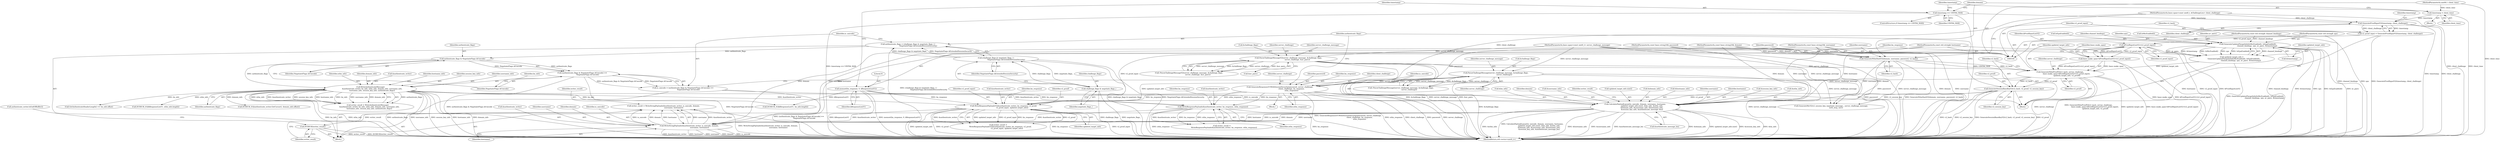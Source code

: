 digraph "0_Chrome_9cfe470d793da6e09b966d435c8fa2ba1625d5fe_3@API" {
"1000336" [label="(Call,writer_result = WriteStringPayloads(&authenticate_writer, is_unicode, domain,\n                                      username, hostname))"];
"1000338" [label="(Call,WriteStringPayloads(&authenticate_writer, is_unicode, domain,\n                                      username, hostname))"];
"1000303" [label="(Call,WriteResponsePayloadsV2(&authenticate_writer, lm_response, v2_proof,\n                                v2_proof_input, updated_target_info))"];
"1000264" [label="(Call,WriteAuthenticateMessage(\n      &authenticate_writer, lm_info, ntlm_info, domain_info, username_info,\n      hostname_info, session_key_info, authenticate_flags))"];
"1000229" [label="(Call,authenticate_flags & NegotiateFlags::kUnicode)"];
"1000218" [label="(Call,authenticate_flags = (challenge_flags & negotiate_flags_) |\n                                      NegotiateFlags::kExtendedSessionSecurity)"];
"1000220" [label="(Call,(challenge_flags & negotiate_flags_) |\n                                      NegotiateFlags::kExtendedSessionSecurity)"];
"1000221" [label="(Call,challenge_flags & negotiate_flags_)"];
"1000163" [label="(Call,memset(lm_response, 0, kResponseLenV1))"];
"1000211" [label="(Call,GenerateResponsesV1WithSessionSecurity(password, server_challenge,\n                                           client_challenge, lm_response,\n                                           ntlm_response))"];
"1000103" [label="(MethodParameterIn,const base::string16& password)"];
"1000204" [label="(Call,ParseChallengeMessage(server_challenge_message, &challenge_flags,\n                               server_challenge))"];
"1000109" [label="(MethodParameterIn,base::span<const uint8_t> server_challenge_message)"];
"1000108" [label="(MethodParameterIn,base::span<const uint8_t, kChallengeLen> client_challenge)"];
"1000196" [label="(Call,GenerateSessionBaseKeyV2(v2_hash, v2_proof, v2_session_key))"];
"1000186" [label="(Call,GenerateNtlmProofV2(v2_hash, server_challenge,\n                        base::make_span<kProofInputLenV2>(v2_proof_input),\n                         updated_target_info, v2_proof))"];
"1000176" [label="(Call,GenerateNtlmHashV2(domain, username, password, v2_hash))"];
"1000101" [label="(MethodParameterIn,const base::string16& domain)"];
"1000102" [label="(MethodParameterIn,const base::string16& username)"];
"1000143" [label="(Call,ParseChallengeMessageV2(server_challenge_message, &challenge_flags,\n                                 server_challenge, &av_pairs))"];
"1000189" [label="(Call,base::make_span<kProofInputLenV2>(v2_proof_input))"];
"1000191" [label="(Call,kProofInputLenV2>(v2_proof_input))"];
"1000181" [label="(Call,v2_proof_input = GenerateProofInputV2(timestamp, client_challenge))"];
"1000183" [label="(Call,GenerateProofInputV2(timestamp, client_challenge))"];
"1000168" [label="(Call,timestamp == UINT64_MAX)"];
"1000172" [label="(Call,timestamp = client_time)"];
"1000107" [label="(MethodParameterIn,uint64_t client_time)"];
"1000153" [label="(Call,updated_target_info =\n        GenerateUpdatedTargetInfo(IsMicEnabled(), IsEpaEnabled(),\n                                  channel_bindings, spn, av_pairs, &timestamp))"];
"1000155" [label="(Call,GenerateUpdatedTargetInfo(IsMicEnabled(), IsEpaEnabled(),\n                                  channel_bindings, spn, av_pairs, &timestamp))"];
"1000105" [label="(MethodParameterIn,const std::string& channel_bindings)"];
"1000106" [label="(MethodParameterIn,const std::string& spn)"];
"1000324" [label="(Call,WriteResponsePayloads(&authenticate_writer, lm_response, ntlm_response))"];
"1000240" [label="(Call,CalculatePayloadLayout(is_unicode, domain, username, hostname,\n                         updated_target_info.size(), &lm_info, &ntlm_info,\n                         &domain_info, &username_info, &hostname_info,\n                         &session_key_info, &authenticate_message_len))"];
"1000226" [label="(Call,is_unicode = (authenticate_flags & NegotiateFlags::kUnicode) ==\n                    NegotiateFlags::kUnicode)"];
"1000228" [label="(Call,(authenticate_flags & NegotiateFlags::kUnicode) ==\n                    NegotiateFlags::kUnicode)"];
"1000104" [label="(MethodParameterIn,const std::string& hostname)"];
"1000345" [label="(Call,DCHECK(writer_result))"];
"1000219" [label="(Identifier,authenticate_flags)"];
"1000263" [label="(Identifier,writer_result)"];
"1000163" [label="(Call,memset(lm_response, 0, kResponseLenV1))"];
"1000272" [label="(Identifier,session_key_info)"];
"1000191" [label="(Call,kProofInputLenV2>(v2_proof_input))"];
"1000156" [label="(Call,IsMicEnabled())"];
"1000245" [label="(Call,updated_target_info.size())"];
"1000161" [label="(Call,&timestamp)"];
"1000250" [label="(Call,&domain_info)"];
"1000303" [label="(Call,WriteResponsePayloadsV2(&authenticate_writer, lm_response, v2_proof,\n                                v2_proof_input, updated_target_info))"];
"1000213" [label="(Identifier,server_challenge)"];
"1000176" [label="(Call,GenerateNtlmHashV2(domain, username, password, v2_hash))"];
"1000199" [label="(Identifier,v2_session_key)"];
"1000232" [label="(Identifier,NegotiateFlags::kUnicode)"];
"1000179" [label="(Identifier,password)"];
"1000192" [label="(Identifier,kProofInputLenV2)"];
"1000107" [label="(MethodParameterIn,uint64_t client_time)"];
"1000229" [label="(Call,authenticate_flags & NegotiateFlags::kUnicode)"];
"1000165" [label="(Literal,0)"];
"1000143" [label="(Call,ParseChallengeMessageV2(server_challenge_message, &challenge_flags,\n                                 server_challenge, &av_pairs))"];
"1000154" [label="(Identifier,updated_target_info)"];
"1000254" [label="(Call,&hostname_info)"];
"1000345" [label="(Call,DCHECK(writer_result))"];
"1000304" [label="(Call,&authenticate_writer)"];
"1000196" [label="(Call,GenerateSessionBaseKeyV2(v2_hash, v2_proof, v2_session_key))"];
"1000312" [label="(Call,DCHECK_EQ(kResponseLenV1, lm_info.length))"];
"1000230" [label="(Identifier,authenticate_flags)"];
"1000270" [label="(Identifier,username_info)"];
"1000172" [label="(Call,timestamp = client_time)"];
"1000222" [label="(Identifier,challenge_flags)"];
"1000344" [label="(Identifier,hostname)"];
"1000186" [label="(Call,GenerateNtlmProofV2(v2_hash, server_challenge,\n                        base::make_span<kProofInputLenV2>(v2_proof_input),\n                         updated_target_info, v2_proof))"];
"1000327" [label="(Identifier,lm_response)"];
"1000147" [label="(Identifier,server_challenge)"];
"1000183" [label="(Call,GenerateProofInputV2(timestamp, client_challenge))"];
"1000101" [label="(MethodParameterIn,const base::string16& domain)"];
"1000212" [label="(Identifier,password)"];
"1000228" [label="(Call,(authenticate_flags & NegotiateFlags::kUnicode) ==\n                    NegotiateFlags::kUnicode)"];
"1000306" [label="(Identifier,lm_response)"];
"1000293" [label="(Call,GetAuthenticateHeaderLength() == lm_info.offset)"];
"1000185" [label="(Identifier,client_challenge)"];
"1000166" [label="(Identifier,kResponseLenV1)"];
"1000104" [label="(MethodParameterIn,const std::string& hostname)"];
"1000373" [label="(MethodReturn,std::vector<uint8_t>)"];
"1000243" [label="(Identifier,username)"];
"1000142" [label="(Call,!ParseChallengeMessageV2(server_challenge_message, &challenge_flags,\n                                 server_challenge, &av_pairs))"];
"1000177" [label="(Identifier,domain)"];
"1000328" [label="(Identifier,ntlm_response)"];
"1000211" [label="(Call,GenerateResponsesV1WithSessionSecurity(password, server_challenge,\n                                           client_challenge, lm_response,\n                                           ntlm_response))"];
"1000203" [label="(Call,!ParseChallengeMessage(server_challenge_message, &challenge_flags,\n                               server_challenge))"];
"1000148" [label="(Call,&av_pairs)"];
"1000170" [label="(Identifier,UINT64_MAX)"];
"1000339" [label="(Call,&authenticate_writer)"];
"1000309" [label="(Identifier,updated_target_info)"];
"1000167" [label="(ControlStructure,if (timestamp == UINT64_MAX))"];
"1000205" [label="(Identifier,server_challenge_message)"];
"1000174" [label="(Identifier,client_time)"];
"1000164" [label="(Identifier,lm_response)"];
"1000184" [label="(Identifier,timestamp)"];
"1000307" [label="(Identifier,v2_proof)"];
"1000190" [label="(Identifier,base::make_span)"];
"1000182" [label="(Identifier,v2_proof_input)"];
"1000346" [label="(Identifier,writer_result)"];
"1000343" [label="(Identifier,username)"];
"1000221" [label="(Call,challenge_flags & negotiate_flags_)"];
"1000139" [label="(Block,)"];
"1000244" [label="(Identifier,hostname)"];
"1000267" [label="(Identifier,lm_info)"];
"1000231" [label="(Identifier,NegotiateFlags::kUnicode)"];
"1000342" [label="(Identifier,domain)"];
"1000160" [label="(Identifier,av_pairs)"];
"1000240" [label="(Call,CalculatePayloadLayout(is_unicode, domain, username, hostname,\n                         updated_target_info.size(), &lm_info, &ntlm_info,\n                         &domain_info, &username_info, &hostname_info,\n                         &session_key_info, &authenticate_message_len))"];
"1000268" [label="(Identifier,ntlm_info)"];
"1000324" [label="(Call,WriteResponsePayloads(&authenticate_writer, lm_response, ntlm_response))"];
"1000224" [label="(Identifier,NegotiateFlags::kExtendedSessionSecurity)"];
"1000157" [label="(Call,IsEpaEnabled())"];
"1000103" [label="(MethodParameterIn,const base::string16& password)"];
"1000158" [label="(Identifier,channel_bindings)"];
"1000187" [label="(Identifier,v2_hash)"];
"1000215" [label="(Identifier,lm_response)"];
"1000201" [label="(Block,)"];
"1000317" [label="(Call,DCHECK_EQ(kResponseLenV1, ntlm_info.length))"];
"1000169" [label="(Identifier,timestamp)"];
"1000189" [label="(Call,base::make_span<kProofInputLenV2>(v2_proof_input))"];
"1000109" [label="(MethodParameterIn,base::span<const uint8_t> server_challenge_message)"];
"1000256" [label="(Call,&session_key_info)"];
"1000168" [label="(Call,timestamp == UINT64_MAX)"];
"1000188" [label="(Identifier,server_challenge)"];
"1000181" [label="(Call,v2_proof_input = GenerateProofInputV2(timestamp, client_challenge))"];
"1000264" [label="(Call,WriteAuthenticateMessage(\n      &authenticate_writer, lm_info, ntlm_info, domain_info, username_info,\n      hostname_info, session_key_info, authenticate_flags))"];
"1000338" [label="(Call,WriteStringPayloads(&authenticate_writer, is_unicode, domain,\n                                      username, hostname))"];
"1000348" [label="(Call,authenticate_writer.IsEndOfBuffer())"];
"1000322" [label="(Call,writer_result =\n        WriteResponsePayloads(&authenticate_writer, lm_response, ntlm_response))"];
"1000206" [label="(Call,&challenge_flags)"];
"1000159" [label="(Identifier,spn)"];
"1000110" [label="(Block,)"];
"1000195" [label="(Identifier,v2_proof)"];
"1000220" [label="(Call,(challenge_flags & negotiate_flags_) |\n                                      NegotiateFlags::kExtendedSessionSecurity)"];
"1000153" [label="(Call,updated_target_info =\n        GenerateUpdatedTargetInfo(IsMicEnabled(), IsEpaEnabled(),\n                                  channel_bindings, spn, av_pairs, &timestamp))"];
"1000218" [label="(Call,authenticate_flags = (challenge_flags & negotiate_flags_) |\n                                      NegotiateFlags::kExtendedSessionSecurity)"];
"1000325" [label="(Call,&authenticate_writer)"];
"1000180" [label="(Identifier,v2_hash)"];
"1000223" [label="(Identifier,negotiate_flags_)"];
"1000144" [label="(Identifier,server_challenge_message)"];
"1000248" [label="(Call,&ntlm_info)"];
"1000246" [label="(Call,&lm_info)"];
"1000198" [label="(Identifier,v2_proof)"];
"1000197" [label="(Identifier,v2_hash)"];
"1000269" [label="(Identifier,domain_info)"];
"1000273" [label="(Identifier,authenticate_flags)"];
"1000331" [label="(Call,DCHECK_EQ(authenticate_writer.GetCursor(), domain_info.offset))"];
"1000265" [label="(Call,&authenticate_writer)"];
"1000365" [label="(Call,GenerateMicV2(v2_session_key, negotiate_message_, server_challenge_message,\n                  auth_msg, mic))"];
"1000155" [label="(Call,GenerateUpdatedTargetInfo(IsMicEnabled(), IsEpaEnabled(),\n                                  channel_bindings, spn, av_pairs, &timestamp))"];
"1000194" [label="(Identifier,updated_target_info)"];
"1000271" [label="(Identifier,hostname_info)"];
"1000108" [label="(MethodParameterIn,base::span<const uint8_t, kChallengeLen> client_challenge)"];
"1000204" [label="(Call,ParseChallengeMessage(server_challenge_message, &challenge_flags,\n                               server_challenge))"];
"1000214" [label="(Identifier,client_challenge)"];
"1000216" [label="(Identifier,ntlm_response)"];
"1000242" [label="(Identifier,domain)"];
"1000262" [label="(Call,writer_result = WriteAuthenticateMessage(\n      &authenticate_writer, lm_info, ntlm_info, domain_info, username_info,\n      hostname_info, session_key_info, authenticate_flags))"];
"1000258" [label="(Call,&authenticate_message_len)"];
"1000102" [label="(MethodParameterIn,const base::string16& username)"];
"1000178" [label="(Identifier,username)"];
"1000341" [label="(Identifier,is_unicode)"];
"1000173" [label="(Identifier,timestamp)"];
"1000301" [label="(Call,writer_result =\n        WriteResponsePayloadsV2(&authenticate_writer, lm_response, v2_proof,\n                                v2_proof_input, updated_target_info))"];
"1000241" [label="(Identifier,is_unicode)"];
"1000208" [label="(Identifier,server_challenge)"];
"1000308" [label="(Identifier,v2_proof_input)"];
"1000337" [label="(Identifier,writer_result)"];
"1000227" [label="(Identifier,is_unicode)"];
"1000145" [label="(Call,&challenge_flags)"];
"1000193" [label="(Identifier,v2_proof_input)"];
"1000105" [label="(MethodParameterIn,const std::string& channel_bindings)"];
"1000252" [label="(Call,&username_info)"];
"1000336" [label="(Call,writer_result = WriteStringPayloads(&authenticate_writer, is_unicode, domain,\n                                      username, hostname))"];
"1000106" [label="(MethodParameterIn,const std::string& spn)"];
"1000226" [label="(Call,is_unicode = (authenticate_flags & NegotiateFlags::kUnicode) ==\n                    NegotiateFlags::kUnicode)"];
"1000171" [label="(Block,)"];
"1000336" -> "1000110"  [label="AST: "];
"1000336" -> "1000338"  [label="CFG: "];
"1000337" -> "1000336"  [label="AST: "];
"1000338" -> "1000336"  [label="AST: "];
"1000346" -> "1000336"  [label="CFG: "];
"1000336" -> "1000373"  [label="DDG: WriteStringPayloads(&authenticate_writer, is_unicode, domain,\n                                      username, hostname)"];
"1000338" -> "1000336"  [label="DDG: username"];
"1000338" -> "1000336"  [label="DDG: &authenticate_writer"];
"1000338" -> "1000336"  [label="DDG: is_unicode"];
"1000338" -> "1000336"  [label="DDG: domain"];
"1000338" -> "1000336"  [label="DDG: hostname"];
"1000336" -> "1000345"  [label="DDG: writer_result"];
"1000338" -> "1000344"  [label="CFG: "];
"1000339" -> "1000338"  [label="AST: "];
"1000341" -> "1000338"  [label="AST: "];
"1000342" -> "1000338"  [label="AST: "];
"1000343" -> "1000338"  [label="AST: "];
"1000344" -> "1000338"  [label="AST: "];
"1000338" -> "1000373"  [label="DDG: &authenticate_writer"];
"1000338" -> "1000373"  [label="DDG: hostname"];
"1000338" -> "1000373"  [label="DDG: username"];
"1000338" -> "1000373"  [label="DDG: domain"];
"1000338" -> "1000373"  [label="DDG: is_unicode"];
"1000303" -> "1000338"  [label="DDG: &authenticate_writer"];
"1000324" -> "1000338"  [label="DDG: &authenticate_writer"];
"1000240" -> "1000338"  [label="DDG: is_unicode"];
"1000240" -> "1000338"  [label="DDG: domain"];
"1000240" -> "1000338"  [label="DDG: username"];
"1000240" -> "1000338"  [label="DDG: hostname"];
"1000101" -> "1000338"  [label="DDG: domain"];
"1000102" -> "1000338"  [label="DDG: username"];
"1000104" -> "1000338"  [label="DDG: hostname"];
"1000303" -> "1000301"  [label="AST: "];
"1000303" -> "1000309"  [label="CFG: "];
"1000304" -> "1000303"  [label="AST: "];
"1000306" -> "1000303"  [label="AST: "];
"1000307" -> "1000303"  [label="AST: "];
"1000308" -> "1000303"  [label="AST: "];
"1000309" -> "1000303"  [label="AST: "];
"1000301" -> "1000303"  [label="CFG: "];
"1000303" -> "1000373"  [label="DDG: updated_target_info"];
"1000303" -> "1000373"  [label="DDG: v2_proof"];
"1000303" -> "1000373"  [label="DDG: lm_response"];
"1000303" -> "1000373"  [label="DDG: v2_proof_input"];
"1000303" -> "1000301"  [label="DDG: updated_target_info"];
"1000303" -> "1000301"  [label="DDG: v2_proof_input"];
"1000303" -> "1000301"  [label="DDG: lm_response"];
"1000303" -> "1000301"  [label="DDG: v2_proof"];
"1000303" -> "1000301"  [label="DDG: &authenticate_writer"];
"1000264" -> "1000303"  [label="DDG: &authenticate_writer"];
"1000163" -> "1000303"  [label="DDG: lm_response"];
"1000211" -> "1000303"  [label="DDG: lm_response"];
"1000196" -> "1000303"  [label="DDG: v2_proof"];
"1000191" -> "1000303"  [label="DDG: v2_proof_input"];
"1000186" -> "1000303"  [label="DDG: updated_target_info"];
"1000264" -> "1000262"  [label="AST: "];
"1000264" -> "1000273"  [label="CFG: "];
"1000265" -> "1000264"  [label="AST: "];
"1000267" -> "1000264"  [label="AST: "];
"1000268" -> "1000264"  [label="AST: "];
"1000269" -> "1000264"  [label="AST: "];
"1000270" -> "1000264"  [label="AST: "];
"1000271" -> "1000264"  [label="AST: "];
"1000272" -> "1000264"  [label="AST: "];
"1000273" -> "1000264"  [label="AST: "];
"1000262" -> "1000264"  [label="CFG: "];
"1000264" -> "1000373"  [label="DDG: domain_info"];
"1000264" -> "1000373"  [label="DDG: lm_info"];
"1000264" -> "1000373"  [label="DDG: ntlm_info"];
"1000264" -> "1000373"  [label="DDG: authenticate_flags"];
"1000264" -> "1000373"  [label="DDG: username_info"];
"1000264" -> "1000373"  [label="DDG: session_key_info"];
"1000264" -> "1000373"  [label="DDG: hostname_info"];
"1000264" -> "1000262"  [label="DDG: authenticate_flags"];
"1000264" -> "1000262"  [label="DDG: ntlm_info"];
"1000264" -> "1000262"  [label="DDG: &authenticate_writer"];
"1000264" -> "1000262"  [label="DDG: session_key_info"];
"1000264" -> "1000262"  [label="DDG: hostname_info"];
"1000264" -> "1000262"  [label="DDG: lm_info"];
"1000264" -> "1000262"  [label="DDG: username_info"];
"1000264" -> "1000262"  [label="DDG: domain_info"];
"1000229" -> "1000264"  [label="DDG: authenticate_flags"];
"1000264" -> "1000293"  [label="DDG: lm_info"];
"1000264" -> "1000312"  [label="DDG: lm_info"];
"1000264" -> "1000317"  [label="DDG: ntlm_info"];
"1000264" -> "1000324"  [label="DDG: &authenticate_writer"];
"1000264" -> "1000331"  [label="DDG: domain_info"];
"1000229" -> "1000228"  [label="AST: "];
"1000229" -> "1000231"  [label="CFG: "];
"1000230" -> "1000229"  [label="AST: "];
"1000231" -> "1000229"  [label="AST: "];
"1000232" -> "1000229"  [label="CFG: "];
"1000229" -> "1000228"  [label="DDG: authenticate_flags"];
"1000229" -> "1000228"  [label="DDG: NegotiateFlags::kUnicode"];
"1000218" -> "1000229"  [label="DDG: authenticate_flags"];
"1000218" -> "1000110"  [label="AST: "];
"1000218" -> "1000220"  [label="CFG: "];
"1000219" -> "1000218"  [label="AST: "];
"1000220" -> "1000218"  [label="AST: "];
"1000227" -> "1000218"  [label="CFG: "];
"1000218" -> "1000373"  [label="DDG: (challenge_flags & negotiate_flags_) |\n                                      NegotiateFlags::kExtendedSessionSecurity"];
"1000220" -> "1000218"  [label="DDG: challenge_flags & negotiate_flags_"];
"1000220" -> "1000218"  [label="DDG: NegotiateFlags::kExtendedSessionSecurity"];
"1000220" -> "1000224"  [label="CFG: "];
"1000221" -> "1000220"  [label="AST: "];
"1000224" -> "1000220"  [label="AST: "];
"1000220" -> "1000373"  [label="DDG: challenge_flags & negotiate_flags_"];
"1000220" -> "1000373"  [label="DDG: NegotiateFlags::kExtendedSessionSecurity"];
"1000221" -> "1000220"  [label="DDG: challenge_flags"];
"1000221" -> "1000220"  [label="DDG: negotiate_flags_"];
"1000221" -> "1000223"  [label="CFG: "];
"1000222" -> "1000221"  [label="AST: "];
"1000223" -> "1000221"  [label="AST: "];
"1000224" -> "1000221"  [label="CFG: "];
"1000221" -> "1000373"  [label="DDG: negotiate_flags_"];
"1000221" -> "1000373"  [label="DDG: challenge_flags"];
"1000163" -> "1000139"  [label="AST: "];
"1000163" -> "1000166"  [label="CFG: "];
"1000164" -> "1000163"  [label="AST: "];
"1000165" -> "1000163"  [label="AST: "];
"1000166" -> "1000163"  [label="AST: "];
"1000169" -> "1000163"  [label="CFG: "];
"1000163" -> "1000373"  [label="DDG: kResponseLenV1"];
"1000163" -> "1000373"  [label="DDG: memset(lm_response, 0, kResponseLenV1)"];
"1000163" -> "1000312"  [label="DDG: kResponseLenV1"];
"1000163" -> "1000324"  [label="DDG: lm_response"];
"1000211" -> "1000201"  [label="AST: "];
"1000211" -> "1000216"  [label="CFG: "];
"1000212" -> "1000211"  [label="AST: "];
"1000213" -> "1000211"  [label="AST: "];
"1000214" -> "1000211"  [label="AST: "];
"1000215" -> "1000211"  [label="AST: "];
"1000216" -> "1000211"  [label="AST: "];
"1000219" -> "1000211"  [label="CFG: "];
"1000211" -> "1000373"  [label="DDG: ntlm_response"];
"1000211" -> "1000373"  [label="DDG: client_challenge"];
"1000211" -> "1000373"  [label="DDG: password"];
"1000211" -> "1000373"  [label="DDG: server_challenge"];
"1000211" -> "1000373"  [label="DDG: GenerateResponsesV1WithSessionSecurity(password, server_challenge,\n                                           client_challenge, lm_response,\n                                           ntlm_response)"];
"1000103" -> "1000211"  [label="DDG: password"];
"1000204" -> "1000211"  [label="DDG: server_challenge"];
"1000108" -> "1000211"  [label="DDG: client_challenge"];
"1000211" -> "1000324"  [label="DDG: lm_response"];
"1000211" -> "1000324"  [label="DDG: ntlm_response"];
"1000103" -> "1000100"  [label="AST: "];
"1000103" -> "1000373"  [label="DDG: password"];
"1000103" -> "1000176"  [label="DDG: password"];
"1000204" -> "1000203"  [label="AST: "];
"1000204" -> "1000208"  [label="CFG: "];
"1000205" -> "1000204"  [label="AST: "];
"1000206" -> "1000204"  [label="AST: "];
"1000208" -> "1000204"  [label="AST: "];
"1000203" -> "1000204"  [label="CFG: "];
"1000204" -> "1000373"  [label="DDG: &challenge_flags"];
"1000204" -> "1000373"  [label="DDG: server_challenge_message"];
"1000204" -> "1000203"  [label="DDG: server_challenge_message"];
"1000204" -> "1000203"  [label="DDG: &challenge_flags"];
"1000204" -> "1000203"  [label="DDG: server_challenge"];
"1000109" -> "1000204"  [label="DDG: server_challenge_message"];
"1000204" -> "1000365"  [label="DDG: server_challenge_message"];
"1000109" -> "1000100"  [label="AST: "];
"1000109" -> "1000373"  [label="DDG: server_challenge_message"];
"1000109" -> "1000143"  [label="DDG: server_challenge_message"];
"1000109" -> "1000365"  [label="DDG: server_challenge_message"];
"1000108" -> "1000100"  [label="AST: "];
"1000108" -> "1000373"  [label="DDG: client_challenge"];
"1000108" -> "1000183"  [label="DDG: client_challenge"];
"1000196" -> "1000139"  [label="AST: "];
"1000196" -> "1000199"  [label="CFG: "];
"1000197" -> "1000196"  [label="AST: "];
"1000198" -> "1000196"  [label="AST: "];
"1000199" -> "1000196"  [label="AST: "];
"1000219" -> "1000196"  [label="CFG: "];
"1000196" -> "1000373"  [label="DDG: v2_hash"];
"1000196" -> "1000373"  [label="DDG: v2_session_key"];
"1000196" -> "1000373"  [label="DDG: GenerateSessionBaseKeyV2(v2_hash, v2_proof, v2_session_key)"];
"1000196" -> "1000373"  [label="DDG: v2_proof"];
"1000186" -> "1000196"  [label="DDG: v2_hash"];
"1000186" -> "1000196"  [label="DDG: v2_proof"];
"1000196" -> "1000365"  [label="DDG: v2_session_key"];
"1000186" -> "1000139"  [label="AST: "];
"1000186" -> "1000195"  [label="CFG: "];
"1000187" -> "1000186"  [label="AST: "];
"1000188" -> "1000186"  [label="AST: "];
"1000189" -> "1000186"  [label="AST: "];
"1000194" -> "1000186"  [label="AST: "];
"1000195" -> "1000186"  [label="AST: "];
"1000197" -> "1000186"  [label="CFG: "];
"1000186" -> "1000373"  [label="DDG: server_challenge"];
"1000186" -> "1000373"  [label="DDG: GenerateNtlmProofV2(v2_hash, server_challenge,\n                        base::make_span<kProofInputLenV2>(v2_proof_input),\n                         updated_target_info, v2_proof)"];
"1000186" -> "1000373"  [label="DDG: updated_target_info"];
"1000186" -> "1000373"  [label="DDG: base::make_span<kProofInputLenV2>(v2_proof_input)"];
"1000176" -> "1000186"  [label="DDG: v2_hash"];
"1000143" -> "1000186"  [label="DDG: server_challenge"];
"1000189" -> "1000186"  [label="DDG: base::make_span"];
"1000189" -> "1000186"  [label="DDG: kProofInputLenV2>(v2_proof_input)"];
"1000153" -> "1000186"  [label="DDG: updated_target_info"];
"1000176" -> "1000139"  [label="AST: "];
"1000176" -> "1000180"  [label="CFG: "];
"1000177" -> "1000176"  [label="AST: "];
"1000178" -> "1000176"  [label="AST: "];
"1000179" -> "1000176"  [label="AST: "];
"1000180" -> "1000176"  [label="AST: "];
"1000182" -> "1000176"  [label="CFG: "];
"1000176" -> "1000373"  [label="DDG: password"];
"1000176" -> "1000373"  [label="DDG: GenerateNtlmHashV2(domain, username, password, v2_hash)"];
"1000101" -> "1000176"  [label="DDG: domain"];
"1000102" -> "1000176"  [label="DDG: username"];
"1000176" -> "1000240"  [label="DDG: domain"];
"1000176" -> "1000240"  [label="DDG: username"];
"1000101" -> "1000100"  [label="AST: "];
"1000101" -> "1000373"  [label="DDG: domain"];
"1000101" -> "1000240"  [label="DDG: domain"];
"1000102" -> "1000100"  [label="AST: "];
"1000102" -> "1000373"  [label="DDG: username"];
"1000102" -> "1000240"  [label="DDG: username"];
"1000143" -> "1000142"  [label="AST: "];
"1000143" -> "1000148"  [label="CFG: "];
"1000144" -> "1000143"  [label="AST: "];
"1000145" -> "1000143"  [label="AST: "];
"1000147" -> "1000143"  [label="AST: "];
"1000148" -> "1000143"  [label="AST: "];
"1000142" -> "1000143"  [label="CFG: "];
"1000143" -> "1000373"  [label="DDG: server_challenge_message"];
"1000143" -> "1000373"  [label="DDG: &av_pairs"];
"1000143" -> "1000373"  [label="DDG: &challenge_flags"];
"1000143" -> "1000142"  [label="DDG: server_challenge_message"];
"1000143" -> "1000142"  [label="DDG: &challenge_flags"];
"1000143" -> "1000142"  [label="DDG: server_challenge"];
"1000143" -> "1000142"  [label="DDG: &av_pairs"];
"1000143" -> "1000365"  [label="DDG: server_challenge_message"];
"1000189" -> "1000191"  [label="CFG: "];
"1000190" -> "1000189"  [label="AST: "];
"1000191" -> "1000189"  [label="AST: "];
"1000194" -> "1000189"  [label="CFG: "];
"1000189" -> "1000373"  [label="DDG: base::make_span"];
"1000189" -> "1000373"  [label="DDG: kProofInputLenV2>(v2_proof_input)"];
"1000191" -> "1000189"  [label="DDG: kProofInputLenV2"];
"1000191" -> "1000189"  [label="DDG: v2_proof_input"];
"1000191" -> "1000193"  [label="CFG: "];
"1000192" -> "1000191"  [label="AST: "];
"1000193" -> "1000191"  [label="AST: "];
"1000191" -> "1000373"  [label="DDG: v2_proof_input"];
"1000191" -> "1000373"  [label="DDG: kProofInputLenV2"];
"1000181" -> "1000191"  [label="DDG: v2_proof_input"];
"1000181" -> "1000139"  [label="AST: "];
"1000181" -> "1000183"  [label="CFG: "];
"1000182" -> "1000181"  [label="AST: "];
"1000183" -> "1000181"  [label="AST: "];
"1000187" -> "1000181"  [label="CFG: "];
"1000181" -> "1000373"  [label="DDG: GenerateProofInputV2(timestamp, client_challenge)"];
"1000183" -> "1000181"  [label="DDG: timestamp"];
"1000183" -> "1000181"  [label="DDG: client_challenge"];
"1000183" -> "1000185"  [label="CFG: "];
"1000184" -> "1000183"  [label="AST: "];
"1000185" -> "1000183"  [label="AST: "];
"1000183" -> "1000373"  [label="DDG: client_challenge"];
"1000183" -> "1000373"  [label="DDG: timestamp"];
"1000168" -> "1000183"  [label="DDG: timestamp"];
"1000172" -> "1000183"  [label="DDG: timestamp"];
"1000168" -> "1000167"  [label="AST: "];
"1000168" -> "1000170"  [label="CFG: "];
"1000169" -> "1000168"  [label="AST: "];
"1000170" -> "1000168"  [label="AST: "];
"1000173" -> "1000168"  [label="CFG: "];
"1000177" -> "1000168"  [label="CFG: "];
"1000168" -> "1000373"  [label="DDG: timestamp == UINT64_MAX"];
"1000168" -> "1000373"  [label="DDG: UINT64_MAX"];
"1000172" -> "1000171"  [label="AST: "];
"1000172" -> "1000174"  [label="CFG: "];
"1000173" -> "1000172"  [label="AST: "];
"1000174" -> "1000172"  [label="AST: "];
"1000177" -> "1000172"  [label="CFG: "];
"1000172" -> "1000373"  [label="DDG: client_time"];
"1000107" -> "1000172"  [label="DDG: client_time"];
"1000107" -> "1000100"  [label="AST: "];
"1000107" -> "1000373"  [label="DDG: client_time"];
"1000153" -> "1000139"  [label="AST: "];
"1000153" -> "1000155"  [label="CFG: "];
"1000154" -> "1000153"  [label="AST: "];
"1000155" -> "1000153"  [label="AST: "];
"1000164" -> "1000153"  [label="CFG: "];
"1000153" -> "1000373"  [label="DDG: GenerateUpdatedTargetInfo(IsMicEnabled(), IsEpaEnabled(),\n                                  channel_bindings, spn, av_pairs, &timestamp)"];
"1000155" -> "1000153"  [label="DDG: channel_bindings"];
"1000155" -> "1000153"  [label="DDG: av_pairs"];
"1000155" -> "1000153"  [label="DDG: &timestamp"];
"1000155" -> "1000153"  [label="DDG: IsMicEnabled()"];
"1000155" -> "1000153"  [label="DDG: spn"];
"1000155" -> "1000153"  [label="DDG: IsEpaEnabled()"];
"1000155" -> "1000161"  [label="CFG: "];
"1000156" -> "1000155"  [label="AST: "];
"1000157" -> "1000155"  [label="AST: "];
"1000158" -> "1000155"  [label="AST: "];
"1000159" -> "1000155"  [label="AST: "];
"1000160" -> "1000155"  [label="AST: "];
"1000161" -> "1000155"  [label="AST: "];
"1000155" -> "1000373"  [label="DDG: spn"];
"1000155" -> "1000373"  [label="DDG: IsEpaEnabled()"];
"1000155" -> "1000373"  [label="DDG: av_pairs"];
"1000155" -> "1000373"  [label="DDG: channel_bindings"];
"1000155" -> "1000373"  [label="DDG: &timestamp"];
"1000105" -> "1000155"  [label="DDG: channel_bindings"];
"1000106" -> "1000155"  [label="DDG: spn"];
"1000105" -> "1000100"  [label="AST: "];
"1000105" -> "1000373"  [label="DDG: channel_bindings"];
"1000106" -> "1000100"  [label="AST: "];
"1000106" -> "1000373"  [label="DDG: spn"];
"1000324" -> "1000322"  [label="AST: "];
"1000324" -> "1000328"  [label="CFG: "];
"1000325" -> "1000324"  [label="AST: "];
"1000327" -> "1000324"  [label="AST: "];
"1000328" -> "1000324"  [label="AST: "];
"1000322" -> "1000324"  [label="CFG: "];
"1000324" -> "1000373"  [label="DDG: ntlm_response"];
"1000324" -> "1000373"  [label="DDG: lm_response"];
"1000324" -> "1000322"  [label="DDG: &authenticate_writer"];
"1000324" -> "1000322"  [label="DDG: lm_response"];
"1000324" -> "1000322"  [label="DDG: ntlm_response"];
"1000240" -> "1000110"  [label="AST: "];
"1000240" -> "1000258"  [label="CFG: "];
"1000241" -> "1000240"  [label="AST: "];
"1000242" -> "1000240"  [label="AST: "];
"1000243" -> "1000240"  [label="AST: "];
"1000244" -> "1000240"  [label="AST: "];
"1000245" -> "1000240"  [label="AST: "];
"1000246" -> "1000240"  [label="AST: "];
"1000248" -> "1000240"  [label="AST: "];
"1000250" -> "1000240"  [label="AST: "];
"1000252" -> "1000240"  [label="AST: "];
"1000254" -> "1000240"  [label="AST: "];
"1000256" -> "1000240"  [label="AST: "];
"1000258" -> "1000240"  [label="AST: "];
"1000263" -> "1000240"  [label="CFG: "];
"1000240" -> "1000373"  [label="DDG: &ntlm_info"];
"1000240" -> "1000373"  [label="DDG: CalculatePayloadLayout(is_unicode, domain, username, hostname,\n                         updated_target_info.size(), &lm_info, &ntlm_info,\n                         &domain_info, &username_info, &hostname_info,\n                         &session_key_info, &authenticate_message_len)"];
"1000240" -> "1000373"  [label="DDG: &hostname_info"];
"1000240" -> "1000373"  [label="DDG: &username_info"];
"1000240" -> "1000373"  [label="DDG: &authenticate_message_len"];
"1000240" -> "1000373"  [label="DDG: &domain_info"];
"1000240" -> "1000373"  [label="DDG: updated_target_info.size()"];
"1000240" -> "1000373"  [label="DDG: &session_key_info"];
"1000240" -> "1000373"  [label="DDG: &lm_info"];
"1000226" -> "1000240"  [label="DDG: is_unicode"];
"1000104" -> "1000240"  [label="DDG: hostname"];
"1000226" -> "1000110"  [label="AST: "];
"1000226" -> "1000228"  [label="CFG: "];
"1000227" -> "1000226"  [label="AST: "];
"1000228" -> "1000226"  [label="AST: "];
"1000241" -> "1000226"  [label="CFG: "];
"1000226" -> "1000373"  [label="DDG: (authenticate_flags & NegotiateFlags::kUnicode) ==\n                    NegotiateFlags::kUnicode"];
"1000228" -> "1000226"  [label="DDG: authenticate_flags & NegotiateFlags::kUnicode"];
"1000228" -> "1000226"  [label="DDG: NegotiateFlags::kUnicode"];
"1000228" -> "1000232"  [label="CFG: "];
"1000232" -> "1000228"  [label="AST: "];
"1000228" -> "1000373"  [label="DDG: authenticate_flags & NegotiateFlags::kUnicode"];
"1000228" -> "1000373"  [label="DDG: NegotiateFlags::kUnicode"];
"1000104" -> "1000100"  [label="AST: "];
"1000104" -> "1000373"  [label="DDG: hostname"];
"1000345" -> "1000110"  [label="AST: "];
"1000345" -> "1000346"  [label="CFG: "];
"1000346" -> "1000345"  [label="AST: "];
"1000348" -> "1000345"  [label="CFG: "];
"1000345" -> "1000373"  [label="DDG: writer_result"];
"1000345" -> "1000373"  [label="DDG: DCHECK(writer_result)"];
}
